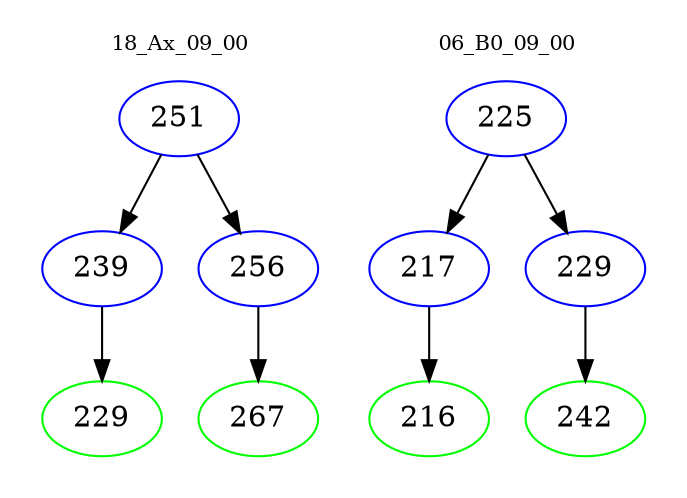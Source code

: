 digraph{
subgraph cluster_0 {
color = white
label = "18_Ax_09_00";
fontsize=10;
T0_251 [label="251", color="blue"]
T0_251 -> T0_239 [color="black"]
T0_239 [label="239", color="blue"]
T0_239 -> T0_229 [color="black"]
T0_229 [label="229", color="green"]
T0_251 -> T0_256 [color="black"]
T0_256 [label="256", color="blue"]
T0_256 -> T0_267 [color="black"]
T0_267 [label="267", color="green"]
}
subgraph cluster_1 {
color = white
label = "06_B0_09_00";
fontsize=10;
T1_225 [label="225", color="blue"]
T1_225 -> T1_217 [color="black"]
T1_217 [label="217", color="blue"]
T1_217 -> T1_216 [color="black"]
T1_216 [label="216", color="green"]
T1_225 -> T1_229 [color="black"]
T1_229 [label="229", color="blue"]
T1_229 -> T1_242 [color="black"]
T1_242 [label="242", color="green"]
}
}
